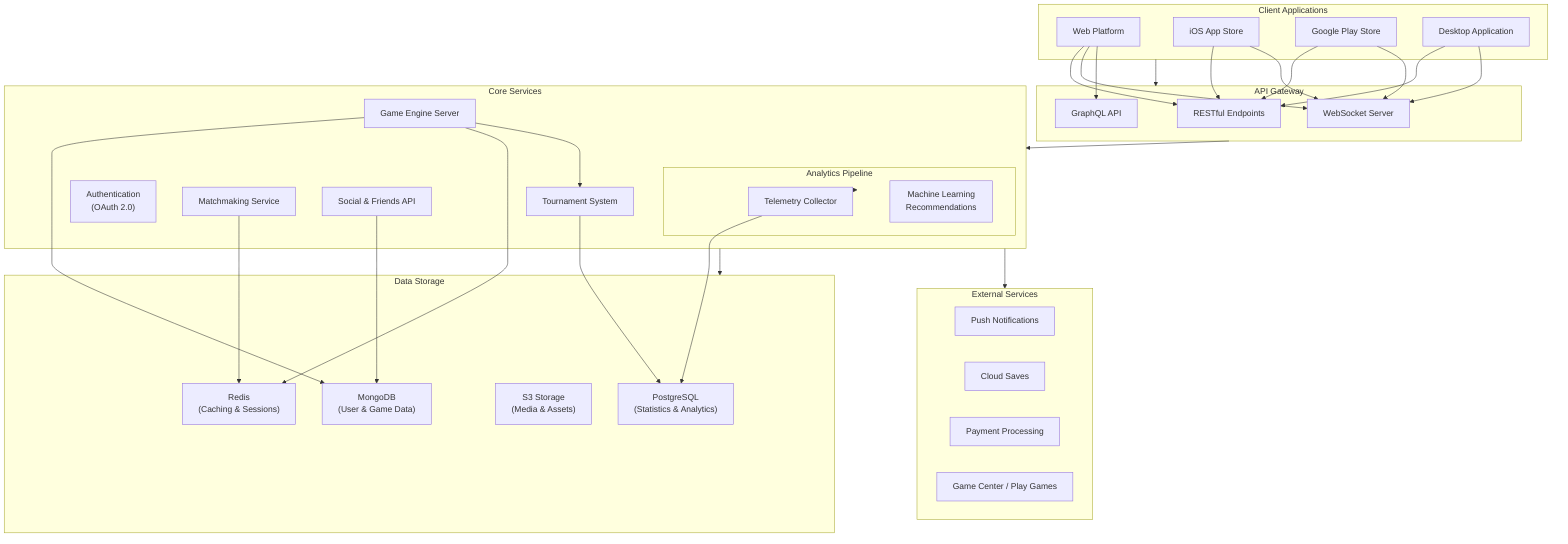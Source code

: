 flowchart TB
    subgraph Client["Client Applications"]
        Web["Web Platform"]
        iOS["iOS App Store"]
        Android["Google Play Store"]
        Desktop["Desktop Application"]
    end

    subgraph API["API Gateway"]
        REST["RESTful Endpoints"]
        WS["WebSocket Server"]
        GraphQL["GraphQL API"]
    end

    subgraph Core["Core Services"]
        Auth["Authentication\n(OAuth 2.0)"]
        GameServer["Game Engine Server"]
        MatchMaking["Matchmaking Service"]
        Social["Social & Friends API"]
        Tournament["Tournament System"]
        
        subgraph Analytics["Analytics Pipeline"]
            Telemetry["Telemetry Collector"]
            ML["Machine Learning\nRecommendations"]
        end
    end

    subgraph Storage["Data Storage"]
        MongoDB["MongoDB\n(User & Game Data)"]
        Redis["Redis\n(Caching & Sessions)"]
        S3["S3 Storage\n(Media & Assets)"]
        PostgreSQL["PostgreSQL\n(Statistics & Analytics)"]
    end
    
    subgraph External["External Services"]
        Push["Push Notifications"]
        Cloud["Cloud Saves"]
        Payment["Payment Processing"]
        GameCenter["Game Center / Play Games"]
    end

    Client --> API
    API --> Core
    Core --> Storage
    Core --> External
    Analytics --> Core
    
    %% Specific connections
    Web --> REST & WS & GraphQL
    iOS --> REST & WS
    Android --> REST & WS
    Desktop --> REST & WS
    
    GameServer --> MongoDB & Redis
    GameServer --> Tournament
    Tournament --> PostgreSQL
    MatchMaking --> Redis
    Social --> MongoDB
    Telemetry --> PostgreSQL